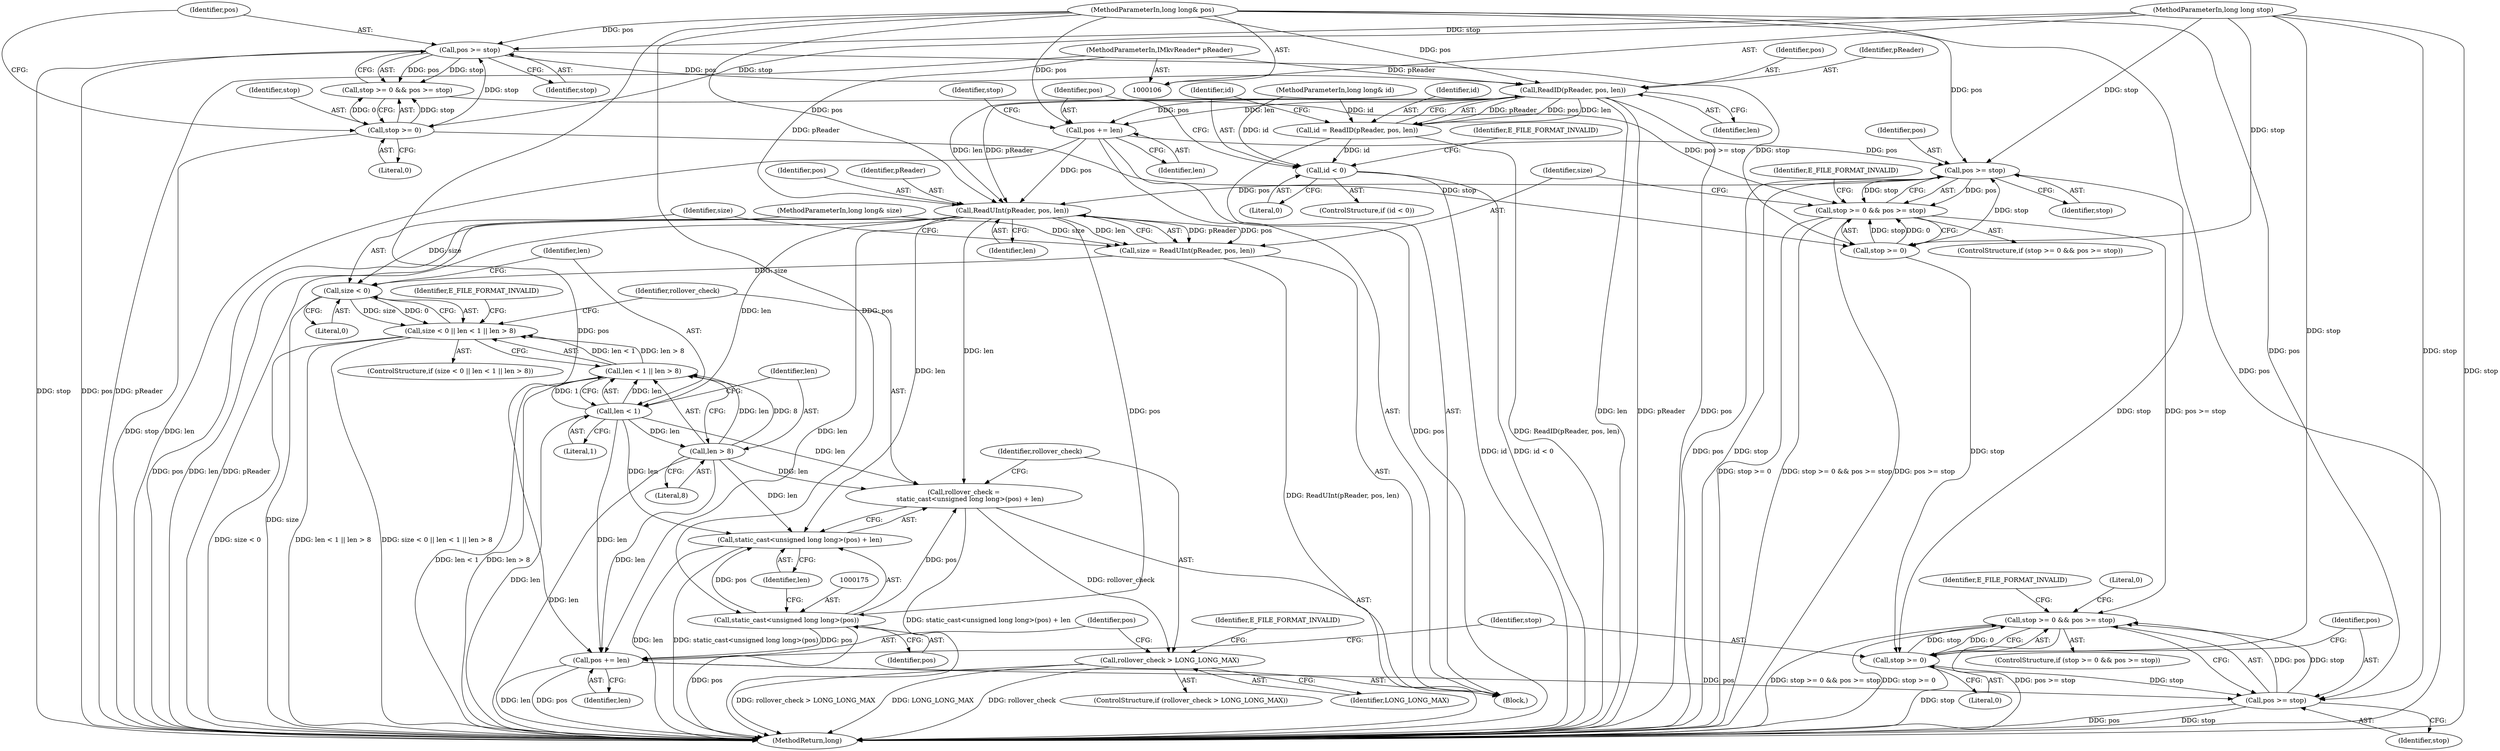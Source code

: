 digraph "0_Android_cc274e2abe8b2a6698a5c47d8aa4bb45f1f9538d_51@pointer" {
"1000126" [label="(Call,ReadID(pReader, pos, len))"];
"1000107" [label="(MethodParameterIn,IMkvReader* pReader)"];
"1000118" [label="(Call,pos >= stop)"];
"1000108" [label="(MethodParameterIn,long long& pos)"];
"1000115" [label="(Call,stop >= 0)"];
"1000109" [label="(MethodParameterIn,long long stop)"];
"1000124" [label="(Call,id = ReadID(pReader, pos, len))"];
"1000131" [label="(Call,id < 0)"];
"1000136" [label="(Call,pos += len)"];
"1000144" [label="(Call,pos >= stop)"];
"1000140" [label="(Call,stop >= 0 && pos >= stop)"];
"1000188" [label="(Call,stop >= 0 && pos >= stop)"];
"1000151" [label="(Call,ReadUInt(pReader, pos, len))"];
"1000149" [label="(Call,size = ReadUInt(pReader, pos, len))"];
"1000157" [label="(Call,size < 0)"];
"1000156" [label="(Call,size < 0 || len < 1 || len > 8)"];
"1000161" [label="(Call,len < 1)"];
"1000160" [label="(Call,len < 1 || len > 8)"];
"1000164" [label="(Call,len > 8)"];
"1000171" [label="(Call,rollover_check =\n      static_cast<unsigned long long>(pos) + len)"];
"1000179" [label="(Call,rollover_check > LONG_LONG_MAX)"];
"1000173" [label="(Call,static_cast<unsigned long long>(pos) + len)"];
"1000184" [label="(Call,pos += len)"];
"1000192" [label="(Call,pos >= stop)"];
"1000174" [label="(Call,static_cast<unsigned long long>(pos))"];
"1000189" [label="(Call,stop >= 0)"];
"1000139" [label="(ControlStructure,if (stop >= 0 && pos >= stop))"];
"1000166" [label="(Literal,8)"];
"1000188" [label="(Call,stop >= 0 && pos >= stop)"];
"1000126" [label="(Call,ReadID(pReader, pos, len))"];
"1000198" [label="(Literal,0)"];
"1000196" [label="(Identifier,E_FILE_FORMAT_INVALID)"];
"1000128" [label="(Identifier,pos)"];
"1000151" [label="(Call,ReadUInt(pReader, pos, len))"];
"1000186" [label="(Identifier,len)"];
"1000191" [label="(Literal,0)"];
"1000177" [label="(Identifier,len)"];
"1000130" [label="(ControlStructure,if (id < 0))"];
"1000137" [label="(Identifier,pos)"];
"1000194" [label="(Identifier,stop)"];
"1000180" [label="(Identifier,rollover_check)"];
"1000157" [label="(Call,size < 0)"];
"1000155" [label="(ControlStructure,if (size < 0 || len < 1 || len > 8))"];
"1000117" [label="(Literal,0)"];
"1000109" [label="(MethodParameterIn,long long stop)"];
"1000141" [label="(Call,stop >= 0)"];
"1000140" [label="(Call,stop >= 0 && pos >= stop)"];
"1000171" [label="(Call,rollover_check =\n      static_cast<unsigned long long>(pos) + len)"];
"1000111" [label="(MethodParameterIn,long long& size)"];
"1000189" [label="(Call,stop >= 0)"];
"1000110" [label="(MethodParameterIn,long long& id)"];
"1000165" [label="(Identifier,len)"];
"1000120" [label="(Identifier,stop)"];
"1000184" [label="(Call,pos += len)"];
"1000161" [label="(Call,len < 1)"];
"1000142" [label="(Identifier,stop)"];
"1000156" [label="(Call,size < 0 || len < 1 || len > 8)"];
"1000119" [label="(Identifier,pos)"];
"1000118" [label="(Call,pos >= stop)"];
"1000136" [label="(Call,pos += len)"];
"1000138" [label="(Identifier,len)"];
"1000108" [label="(MethodParameterIn,long long& pos)"];
"1000135" [label="(Identifier,E_FILE_FORMAT_INVALID)"];
"1000148" [label="(Identifier,E_FILE_FORMAT_INVALID)"];
"1000160" [label="(Call,len < 1 || len > 8)"];
"1000169" [label="(Identifier,E_FILE_FORMAT_INVALID)"];
"1000146" [label="(Identifier,stop)"];
"1000124" [label="(Call,id = ReadID(pReader, pos, len))"];
"1000129" [label="(Identifier,len)"];
"1000153" [label="(Identifier,pos)"];
"1000133" [label="(Literal,0)"];
"1000178" [label="(ControlStructure,if (rollover_check > LONG_LONG_MAX))"];
"1000183" [label="(Identifier,E_FILE_FORMAT_INVALID)"];
"1000131" [label="(Call,id < 0)"];
"1000107" [label="(MethodParameterIn,IMkvReader* pReader)"];
"1000159" [label="(Literal,0)"];
"1000125" [label="(Identifier,id)"];
"1000127" [label="(Identifier,pReader)"];
"1000187" [label="(ControlStructure,if (stop >= 0 && pos >= stop))"];
"1000112" [label="(Block,)"];
"1000162" [label="(Identifier,len)"];
"1000163" [label="(Literal,1)"];
"1000149" [label="(Call,size = ReadUInt(pReader, pos, len))"];
"1000116" [label="(Identifier,stop)"];
"1000164" [label="(Call,len > 8)"];
"1000115" [label="(Call,stop >= 0)"];
"1000154" [label="(Identifier,len)"];
"1000179" [label="(Call,rollover_check > LONG_LONG_MAX)"];
"1000190" [label="(Identifier,stop)"];
"1000176" [label="(Identifier,pos)"];
"1000192" [label="(Call,pos >= stop)"];
"1000114" [label="(Call,stop >= 0 && pos >= stop)"];
"1000174" [label="(Call,static_cast<unsigned long long>(pos))"];
"1000132" [label="(Identifier,id)"];
"1000152" [label="(Identifier,pReader)"];
"1000145" [label="(Identifier,pos)"];
"1000173" [label="(Call,static_cast<unsigned long long>(pos) + len)"];
"1000150" [label="(Identifier,size)"];
"1000158" [label="(Identifier,size)"];
"1000172" [label="(Identifier,rollover_check)"];
"1000199" [label="(MethodReturn,long)"];
"1000185" [label="(Identifier,pos)"];
"1000193" [label="(Identifier,pos)"];
"1000181" [label="(Identifier,LONG_LONG_MAX)"];
"1000144" [label="(Call,pos >= stop)"];
"1000126" -> "1000124"  [label="AST: "];
"1000126" -> "1000129"  [label="CFG: "];
"1000127" -> "1000126"  [label="AST: "];
"1000128" -> "1000126"  [label="AST: "];
"1000129" -> "1000126"  [label="AST: "];
"1000124" -> "1000126"  [label="CFG: "];
"1000126" -> "1000199"  [label="DDG: len"];
"1000126" -> "1000199"  [label="DDG: pReader"];
"1000126" -> "1000199"  [label="DDG: pos"];
"1000126" -> "1000124"  [label="DDG: pReader"];
"1000126" -> "1000124"  [label="DDG: pos"];
"1000126" -> "1000124"  [label="DDG: len"];
"1000107" -> "1000126"  [label="DDG: pReader"];
"1000118" -> "1000126"  [label="DDG: pos"];
"1000108" -> "1000126"  [label="DDG: pos"];
"1000126" -> "1000136"  [label="DDG: len"];
"1000126" -> "1000136"  [label="DDG: pos"];
"1000126" -> "1000151"  [label="DDG: pReader"];
"1000126" -> "1000151"  [label="DDG: len"];
"1000107" -> "1000106"  [label="AST: "];
"1000107" -> "1000199"  [label="DDG: pReader"];
"1000107" -> "1000151"  [label="DDG: pReader"];
"1000118" -> "1000114"  [label="AST: "];
"1000118" -> "1000120"  [label="CFG: "];
"1000119" -> "1000118"  [label="AST: "];
"1000120" -> "1000118"  [label="AST: "];
"1000114" -> "1000118"  [label="CFG: "];
"1000118" -> "1000199"  [label="DDG: pos"];
"1000118" -> "1000199"  [label="DDG: stop"];
"1000118" -> "1000114"  [label="DDG: pos"];
"1000118" -> "1000114"  [label="DDG: stop"];
"1000108" -> "1000118"  [label="DDG: pos"];
"1000115" -> "1000118"  [label="DDG: stop"];
"1000109" -> "1000118"  [label="DDG: stop"];
"1000118" -> "1000141"  [label="DDG: stop"];
"1000108" -> "1000106"  [label="AST: "];
"1000108" -> "1000199"  [label="DDG: pos"];
"1000108" -> "1000136"  [label="DDG: pos"];
"1000108" -> "1000144"  [label="DDG: pos"];
"1000108" -> "1000151"  [label="DDG: pos"];
"1000108" -> "1000174"  [label="DDG: pos"];
"1000108" -> "1000184"  [label="DDG: pos"];
"1000108" -> "1000192"  [label="DDG: pos"];
"1000115" -> "1000114"  [label="AST: "];
"1000115" -> "1000117"  [label="CFG: "];
"1000116" -> "1000115"  [label="AST: "];
"1000117" -> "1000115"  [label="AST: "];
"1000119" -> "1000115"  [label="CFG: "];
"1000114" -> "1000115"  [label="CFG: "];
"1000115" -> "1000199"  [label="DDG: stop"];
"1000115" -> "1000114"  [label="DDG: stop"];
"1000115" -> "1000114"  [label="DDG: 0"];
"1000109" -> "1000115"  [label="DDG: stop"];
"1000115" -> "1000141"  [label="DDG: stop"];
"1000109" -> "1000106"  [label="AST: "];
"1000109" -> "1000199"  [label="DDG: stop"];
"1000109" -> "1000141"  [label="DDG: stop"];
"1000109" -> "1000144"  [label="DDG: stop"];
"1000109" -> "1000189"  [label="DDG: stop"];
"1000109" -> "1000192"  [label="DDG: stop"];
"1000124" -> "1000112"  [label="AST: "];
"1000125" -> "1000124"  [label="AST: "];
"1000132" -> "1000124"  [label="CFG: "];
"1000124" -> "1000199"  [label="DDG: ReadID(pReader, pos, len)"];
"1000110" -> "1000124"  [label="DDG: id"];
"1000124" -> "1000131"  [label="DDG: id"];
"1000131" -> "1000130"  [label="AST: "];
"1000131" -> "1000133"  [label="CFG: "];
"1000132" -> "1000131"  [label="AST: "];
"1000133" -> "1000131"  [label="AST: "];
"1000135" -> "1000131"  [label="CFG: "];
"1000137" -> "1000131"  [label="CFG: "];
"1000131" -> "1000199"  [label="DDG: id"];
"1000131" -> "1000199"  [label="DDG: id < 0"];
"1000110" -> "1000131"  [label="DDG: id"];
"1000136" -> "1000112"  [label="AST: "];
"1000136" -> "1000138"  [label="CFG: "];
"1000137" -> "1000136"  [label="AST: "];
"1000138" -> "1000136"  [label="AST: "];
"1000142" -> "1000136"  [label="CFG: "];
"1000136" -> "1000199"  [label="DDG: len"];
"1000136" -> "1000199"  [label="DDG: pos"];
"1000136" -> "1000144"  [label="DDG: pos"];
"1000136" -> "1000151"  [label="DDG: pos"];
"1000144" -> "1000140"  [label="AST: "];
"1000144" -> "1000146"  [label="CFG: "];
"1000145" -> "1000144"  [label="AST: "];
"1000146" -> "1000144"  [label="AST: "];
"1000140" -> "1000144"  [label="CFG: "];
"1000144" -> "1000199"  [label="DDG: pos"];
"1000144" -> "1000199"  [label="DDG: stop"];
"1000144" -> "1000140"  [label="DDG: pos"];
"1000144" -> "1000140"  [label="DDG: stop"];
"1000141" -> "1000144"  [label="DDG: stop"];
"1000144" -> "1000151"  [label="DDG: pos"];
"1000144" -> "1000189"  [label="DDG: stop"];
"1000140" -> "1000139"  [label="AST: "];
"1000140" -> "1000141"  [label="CFG: "];
"1000141" -> "1000140"  [label="AST: "];
"1000148" -> "1000140"  [label="CFG: "];
"1000150" -> "1000140"  [label="CFG: "];
"1000140" -> "1000199"  [label="DDG: stop >= 0"];
"1000140" -> "1000199"  [label="DDG: stop >= 0 && pos >= stop"];
"1000140" -> "1000199"  [label="DDG: pos >= stop"];
"1000141" -> "1000140"  [label="DDG: stop"];
"1000141" -> "1000140"  [label="DDG: 0"];
"1000114" -> "1000140"  [label="DDG: pos >= stop"];
"1000140" -> "1000188"  [label="DDG: pos >= stop"];
"1000188" -> "1000187"  [label="AST: "];
"1000188" -> "1000189"  [label="CFG: "];
"1000188" -> "1000192"  [label="CFG: "];
"1000189" -> "1000188"  [label="AST: "];
"1000192" -> "1000188"  [label="AST: "];
"1000196" -> "1000188"  [label="CFG: "];
"1000198" -> "1000188"  [label="CFG: "];
"1000188" -> "1000199"  [label="DDG: stop >= 0 && pos >= stop"];
"1000188" -> "1000199"  [label="DDG: stop >= 0"];
"1000188" -> "1000199"  [label="DDG: pos >= stop"];
"1000189" -> "1000188"  [label="DDG: stop"];
"1000189" -> "1000188"  [label="DDG: 0"];
"1000192" -> "1000188"  [label="DDG: pos"];
"1000192" -> "1000188"  [label="DDG: stop"];
"1000151" -> "1000149"  [label="AST: "];
"1000151" -> "1000154"  [label="CFG: "];
"1000152" -> "1000151"  [label="AST: "];
"1000153" -> "1000151"  [label="AST: "];
"1000154" -> "1000151"  [label="AST: "];
"1000149" -> "1000151"  [label="CFG: "];
"1000151" -> "1000199"  [label="DDG: len"];
"1000151" -> "1000199"  [label="DDG: pReader"];
"1000151" -> "1000199"  [label="DDG: pos"];
"1000151" -> "1000149"  [label="DDG: pReader"];
"1000151" -> "1000149"  [label="DDG: pos"];
"1000151" -> "1000149"  [label="DDG: len"];
"1000151" -> "1000161"  [label="DDG: len"];
"1000151" -> "1000171"  [label="DDG: len"];
"1000151" -> "1000174"  [label="DDG: pos"];
"1000151" -> "1000173"  [label="DDG: len"];
"1000151" -> "1000184"  [label="DDG: len"];
"1000149" -> "1000112"  [label="AST: "];
"1000150" -> "1000149"  [label="AST: "];
"1000158" -> "1000149"  [label="CFG: "];
"1000149" -> "1000199"  [label="DDG: ReadUInt(pReader, pos, len)"];
"1000111" -> "1000149"  [label="DDG: size"];
"1000149" -> "1000157"  [label="DDG: size"];
"1000157" -> "1000156"  [label="AST: "];
"1000157" -> "1000159"  [label="CFG: "];
"1000158" -> "1000157"  [label="AST: "];
"1000159" -> "1000157"  [label="AST: "];
"1000162" -> "1000157"  [label="CFG: "];
"1000156" -> "1000157"  [label="CFG: "];
"1000157" -> "1000199"  [label="DDG: size"];
"1000157" -> "1000156"  [label="DDG: size"];
"1000157" -> "1000156"  [label="DDG: 0"];
"1000111" -> "1000157"  [label="DDG: size"];
"1000156" -> "1000155"  [label="AST: "];
"1000156" -> "1000160"  [label="CFG: "];
"1000160" -> "1000156"  [label="AST: "];
"1000169" -> "1000156"  [label="CFG: "];
"1000172" -> "1000156"  [label="CFG: "];
"1000156" -> "1000199"  [label="DDG: size < 0"];
"1000156" -> "1000199"  [label="DDG: len < 1 || len > 8"];
"1000156" -> "1000199"  [label="DDG: size < 0 || len < 1 || len > 8"];
"1000160" -> "1000156"  [label="DDG: len < 1"];
"1000160" -> "1000156"  [label="DDG: len > 8"];
"1000161" -> "1000160"  [label="AST: "];
"1000161" -> "1000163"  [label="CFG: "];
"1000162" -> "1000161"  [label="AST: "];
"1000163" -> "1000161"  [label="AST: "];
"1000165" -> "1000161"  [label="CFG: "];
"1000160" -> "1000161"  [label="CFG: "];
"1000161" -> "1000199"  [label="DDG: len"];
"1000161" -> "1000160"  [label="DDG: len"];
"1000161" -> "1000160"  [label="DDG: 1"];
"1000161" -> "1000164"  [label="DDG: len"];
"1000161" -> "1000171"  [label="DDG: len"];
"1000161" -> "1000173"  [label="DDG: len"];
"1000161" -> "1000184"  [label="DDG: len"];
"1000160" -> "1000164"  [label="CFG: "];
"1000164" -> "1000160"  [label="AST: "];
"1000160" -> "1000199"  [label="DDG: len > 8"];
"1000160" -> "1000199"  [label="DDG: len < 1"];
"1000164" -> "1000160"  [label="DDG: len"];
"1000164" -> "1000160"  [label="DDG: 8"];
"1000164" -> "1000166"  [label="CFG: "];
"1000165" -> "1000164"  [label="AST: "];
"1000166" -> "1000164"  [label="AST: "];
"1000164" -> "1000199"  [label="DDG: len"];
"1000164" -> "1000171"  [label="DDG: len"];
"1000164" -> "1000173"  [label="DDG: len"];
"1000164" -> "1000184"  [label="DDG: len"];
"1000171" -> "1000112"  [label="AST: "];
"1000171" -> "1000173"  [label="CFG: "];
"1000172" -> "1000171"  [label="AST: "];
"1000173" -> "1000171"  [label="AST: "];
"1000180" -> "1000171"  [label="CFG: "];
"1000171" -> "1000199"  [label="DDG: static_cast<unsigned long long>(pos) + len"];
"1000174" -> "1000171"  [label="DDG: pos"];
"1000171" -> "1000179"  [label="DDG: rollover_check"];
"1000179" -> "1000178"  [label="AST: "];
"1000179" -> "1000181"  [label="CFG: "];
"1000180" -> "1000179"  [label="AST: "];
"1000181" -> "1000179"  [label="AST: "];
"1000183" -> "1000179"  [label="CFG: "];
"1000185" -> "1000179"  [label="CFG: "];
"1000179" -> "1000199"  [label="DDG: rollover_check > LONG_LONG_MAX"];
"1000179" -> "1000199"  [label="DDG: LONG_LONG_MAX"];
"1000179" -> "1000199"  [label="DDG: rollover_check"];
"1000173" -> "1000177"  [label="CFG: "];
"1000174" -> "1000173"  [label="AST: "];
"1000177" -> "1000173"  [label="AST: "];
"1000173" -> "1000199"  [label="DDG: len"];
"1000173" -> "1000199"  [label="DDG: static_cast<unsigned long long>(pos)"];
"1000174" -> "1000173"  [label="DDG: pos"];
"1000184" -> "1000112"  [label="AST: "];
"1000184" -> "1000186"  [label="CFG: "];
"1000185" -> "1000184"  [label="AST: "];
"1000186" -> "1000184"  [label="AST: "];
"1000190" -> "1000184"  [label="CFG: "];
"1000184" -> "1000199"  [label="DDG: pos"];
"1000184" -> "1000199"  [label="DDG: len"];
"1000174" -> "1000184"  [label="DDG: pos"];
"1000184" -> "1000192"  [label="DDG: pos"];
"1000192" -> "1000194"  [label="CFG: "];
"1000193" -> "1000192"  [label="AST: "];
"1000194" -> "1000192"  [label="AST: "];
"1000192" -> "1000199"  [label="DDG: stop"];
"1000192" -> "1000199"  [label="DDG: pos"];
"1000189" -> "1000192"  [label="DDG: stop"];
"1000174" -> "1000176"  [label="CFG: "];
"1000175" -> "1000174"  [label="AST: "];
"1000176" -> "1000174"  [label="AST: "];
"1000177" -> "1000174"  [label="CFG: "];
"1000174" -> "1000199"  [label="DDG: pos"];
"1000189" -> "1000191"  [label="CFG: "];
"1000190" -> "1000189"  [label="AST: "];
"1000191" -> "1000189"  [label="AST: "];
"1000193" -> "1000189"  [label="CFG: "];
"1000189" -> "1000199"  [label="DDG: stop"];
"1000141" -> "1000189"  [label="DDG: stop"];
}
